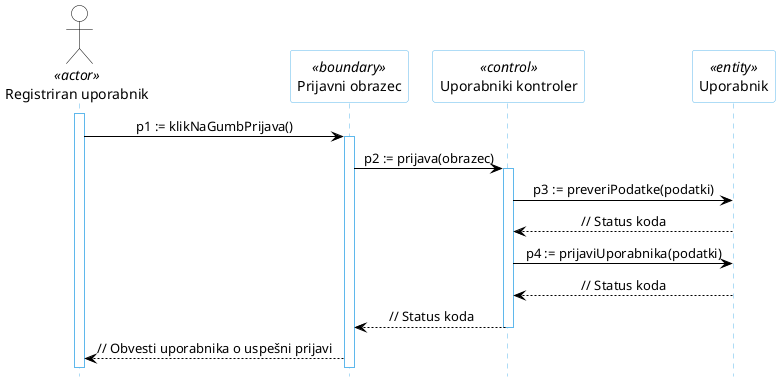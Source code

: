 @startuml
hide footbox

skinparam backgroundcolor transparent
skinparam defaultTextAlignment center
skinparam actorBorderColor black
skinparam actorBackgroundColor white
skinparam arrowColor black  
skinparam sequenceLifeLineBorderColor #5FB8EC
skinparam sequenceParticipantBorderColor #5FB8EC
skinparam sequenceParticipantBackgroundColor white

actor "Registriran uporabnik" AS U1 <<actor>>

participant "Prijavni obrazec" as R5 <<boundary>>
participant "Uporabniki kontroler" as R2 <<control>>
participant "Uporabnik" as R4 <<entity>>

activate U1
U1 -> R5: p1 := klikNaGumbPrijava()
activate R5
R5 -> R2: p2 := prijava(obrazec)
activate R2
R2 -> R4: p3 := preveriPodatke(podatki)
R4 --> R2: // Status koda
R2 -> R4: p4 := prijaviUporabnika(podatki)
R4 --> R2: // Status koda
R2 --> R5: // Status koda
deactivate R2
R5 --> U1: // Obvesti uporabnika o uspešni prijavi
@enduml